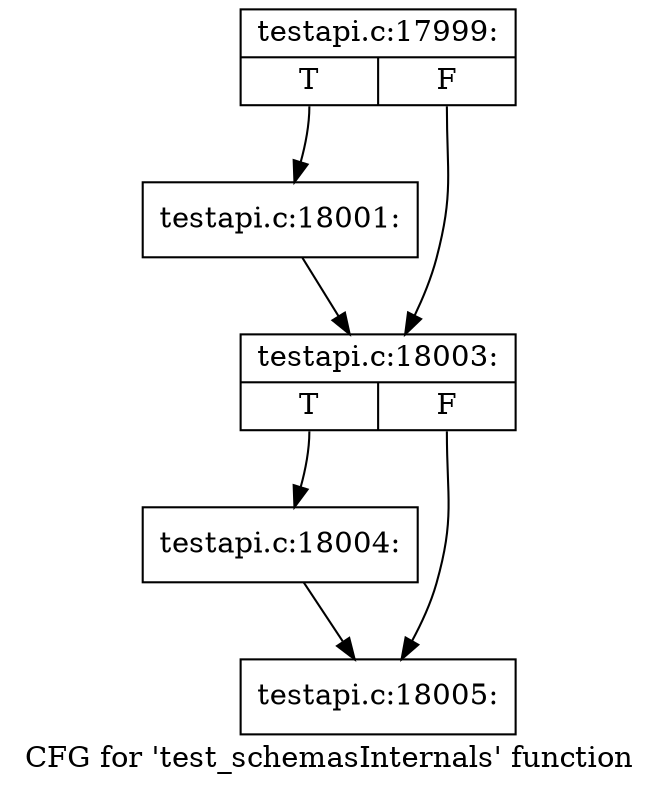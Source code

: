 digraph "CFG for 'test_schemasInternals' function" {
	label="CFG for 'test_schemasInternals' function";

	Node0x4a7bed0 [shape=record,label="{testapi.c:17999:|{<s0>T|<s1>F}}"];
	Node0x4a7bed0:s0 -> Node0x4a84c70;
	Node0x4a7bed0:s1 -> Node0x4a84cc0;
	Node0x4a84c70 [shape=record,label="{testapi.c:18001:}"];
	Node0x4a84c70 -> Node0x4a84cc0;
	Node0x4a84cc0 [shape=record,label="{testapi.c:18003:|{<s0>T|<s1>F}}"];
	Node0x4a84cc0:s0 -> Node0x4a82100;
	Node0x4a84cc0:s1 -> Node0x4a82150;
	Node0x4a82100 [shape=record,label="{testapi.c:18004:}"];
	Node0x4a82100 -> Node0x4a82150;
	Node0x4a82150 [shape=record,label="{testapi.c:18005:}"];
}
